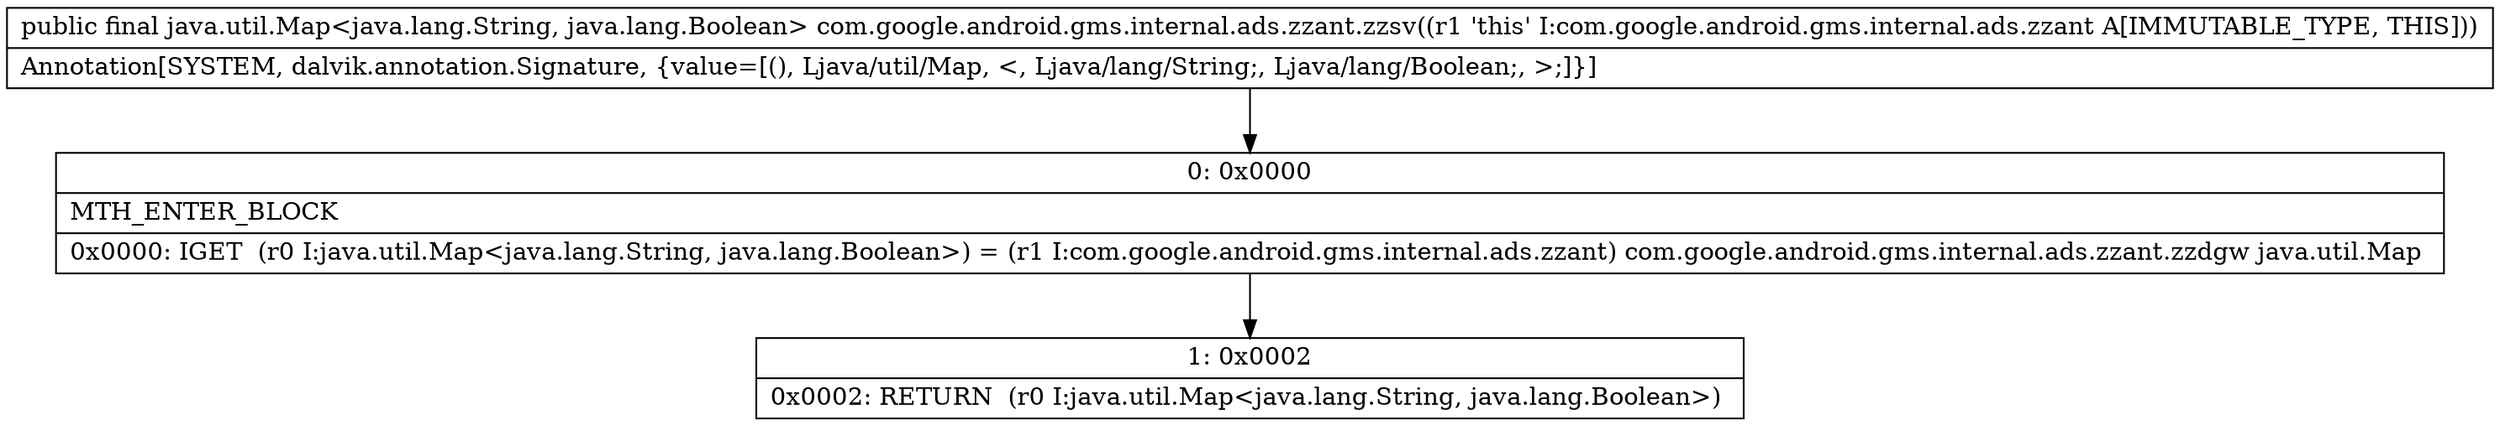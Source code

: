 digraph "CFG forcom.google.android.gms.internal.ads.zzant.zzsv()Ljava\/util\/Map;" {
Node_0 [shape=record,label="{0\:\ 0x0000|MTH_ENTER_BLOCK\l|0x0000: IGET  (r0 I:java.util.Map\<java.lang.String, java.lang.Boolean\>) = (r1 I:com.google.android.gms.internal.ads.zzant) com.google.android.gms.internal.ads.zzant.zzdgw java.util.Map \l}"];
Node_1 [shape=record,label="{1\:\ 0x0002|0x0002: RETURN  (r0 I:java.util.Map\<java.lang.String, java.lang.Boolean\>) \l}"];
MethodNode[shape=record,label="{public final java.util.Map\<java.lang.String, java.lang.Boolean\> com.google.android.gms.internal.ads.zzant.zzsv((r1 'this' I:com.google.android.gms.internal.ads.zzant A[IMMUTABLE_TYPE, THIS]))  | Annotation[SYSTEM, dalvik.annotation.Signature, \{value=[(), Ljava\/util\/Map, \<, Ljava\/lang\/String;, Ljava\/lang\/Boolean;, \>;]\}]\l}"];
MethodNode -> Node_0;
Node_0 -> Node_1;
}

